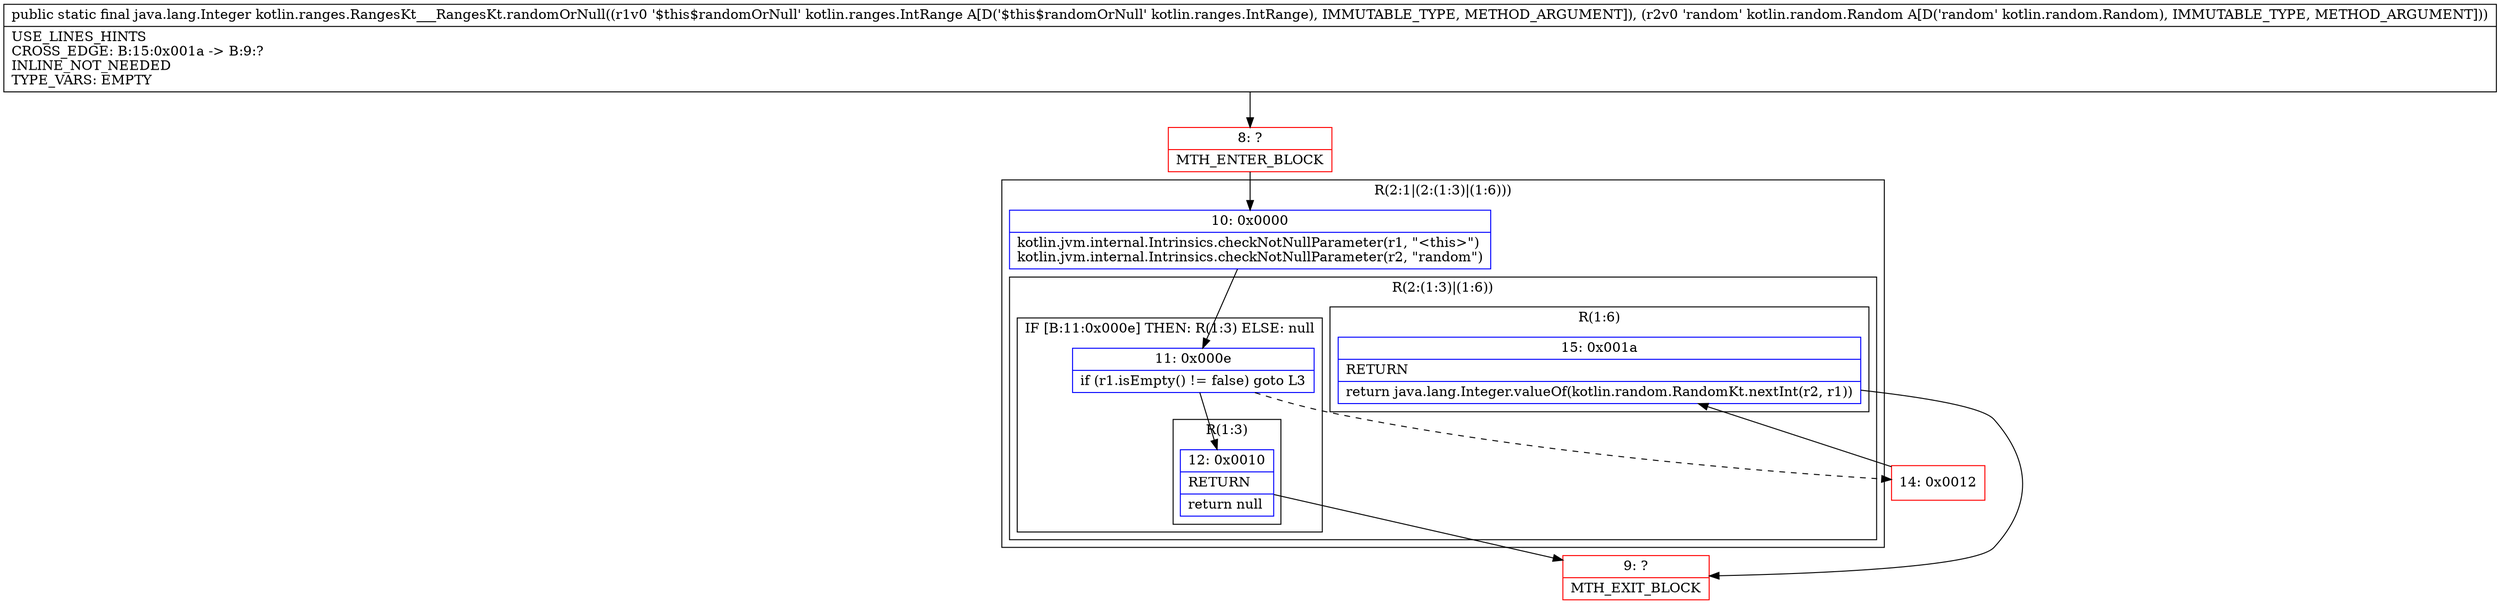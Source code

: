 digraph "CFG forkotlin.ranges.RangesKt___RangesKt.randomOrNull(Lkotlin\/ranges\/IntRange;Lkotlin\/random\/Random;)Ljava\/lang\/Integer;" {
subgraph cluster_Region_1747644967 {
label = "R(2:1|(2:(1:3)|(1:6)))";
node [shape=record,color=blue];
Node_10 [shape=record,label="{10\:\ 0x0000|kotlin.jvm.internal.Intrinsics.checkNotNullParameter(r1, \"\<this\>\")\lkotlin.jvm.internal.Intrinsics.checkNotNullParameter(r2, \"random\")\l}"];
subgraph cluster_Region_369982648 {
label = "R(2:(1:3)|(1:6))";
node [shape=record,color=blue];
subgraph cluster_IfRegion_604028558 {
label = "IF [B:11:0x000e] THEN: R(1:3) ELSE: null";
node [shape=record,color=blue];
Node_11 [shape=record,label="{11\:\ 0x000e|if (r1.isEmpty() != false) goto L3\l}"];
subgraph cluster_Region_1920929418 {
label = "R(1:3)";
node [shape=record,color=blue];
Node_12 [shape=record,label="{12\:\ 0x0010|RETURN\l|return null\l}"];
}
}
subgraph cluster_Region_1299931432 {
label = "R(1:6)";
node [shape=record,color=blue];
Node_15 [shape=record,label="{15\:\ 0x001a|RETURN\l|return java.lang.Integer.valueOf(kotlin.random.RandomKt.nextInt(r2, r1))\l}"];
}
}
}
Node_8 [shape=record,color=red,label="{8\:\ ?|MTH_ENTER_BLOCK\l}"];
Node_9 [shape=record,color=red,label="{9\:\ ?|MTH_EXIT_BLOCK\l}"];
Node_14 [shape=record,color=red,label="{14\:\ 0x0012}"];
MethodNode[shape=record,label="{public static final java.lang.Integer kotlin.ranges.RangesKt___RangesKt.randomOrNull((r1v0 '$this$randomOrNull' kotlin.ranges.IntRange A[D('$this$randomOrNull' kotlin.ranges.IntRange), IMMUTABLE_TYPE, METHOD_ARGUMENT]), (r2v0 'random' kotlin.random.Random A[D('random' kotlin.random.Random), IMMUTABLE_TYPE, METHOD_ARGUMENT]))  | USE_LINES_HINTS\lCROSS_EDGE: B:15:0x001a \-\> B:9:?\lINLINE_NOT_NEEDED\lTYPE_VARS: EMPTY\l}"];
MethodNode -> Node_8;Node_10 -> Node_11;
Node_11 -> Node_12;
Node_11 -> Node_14[style=dashed];
Node_12 -> Node_9;
Node_15 -> Node_9;
Node_8 -> Node_10;
Node_14 -> Node_15;
}

